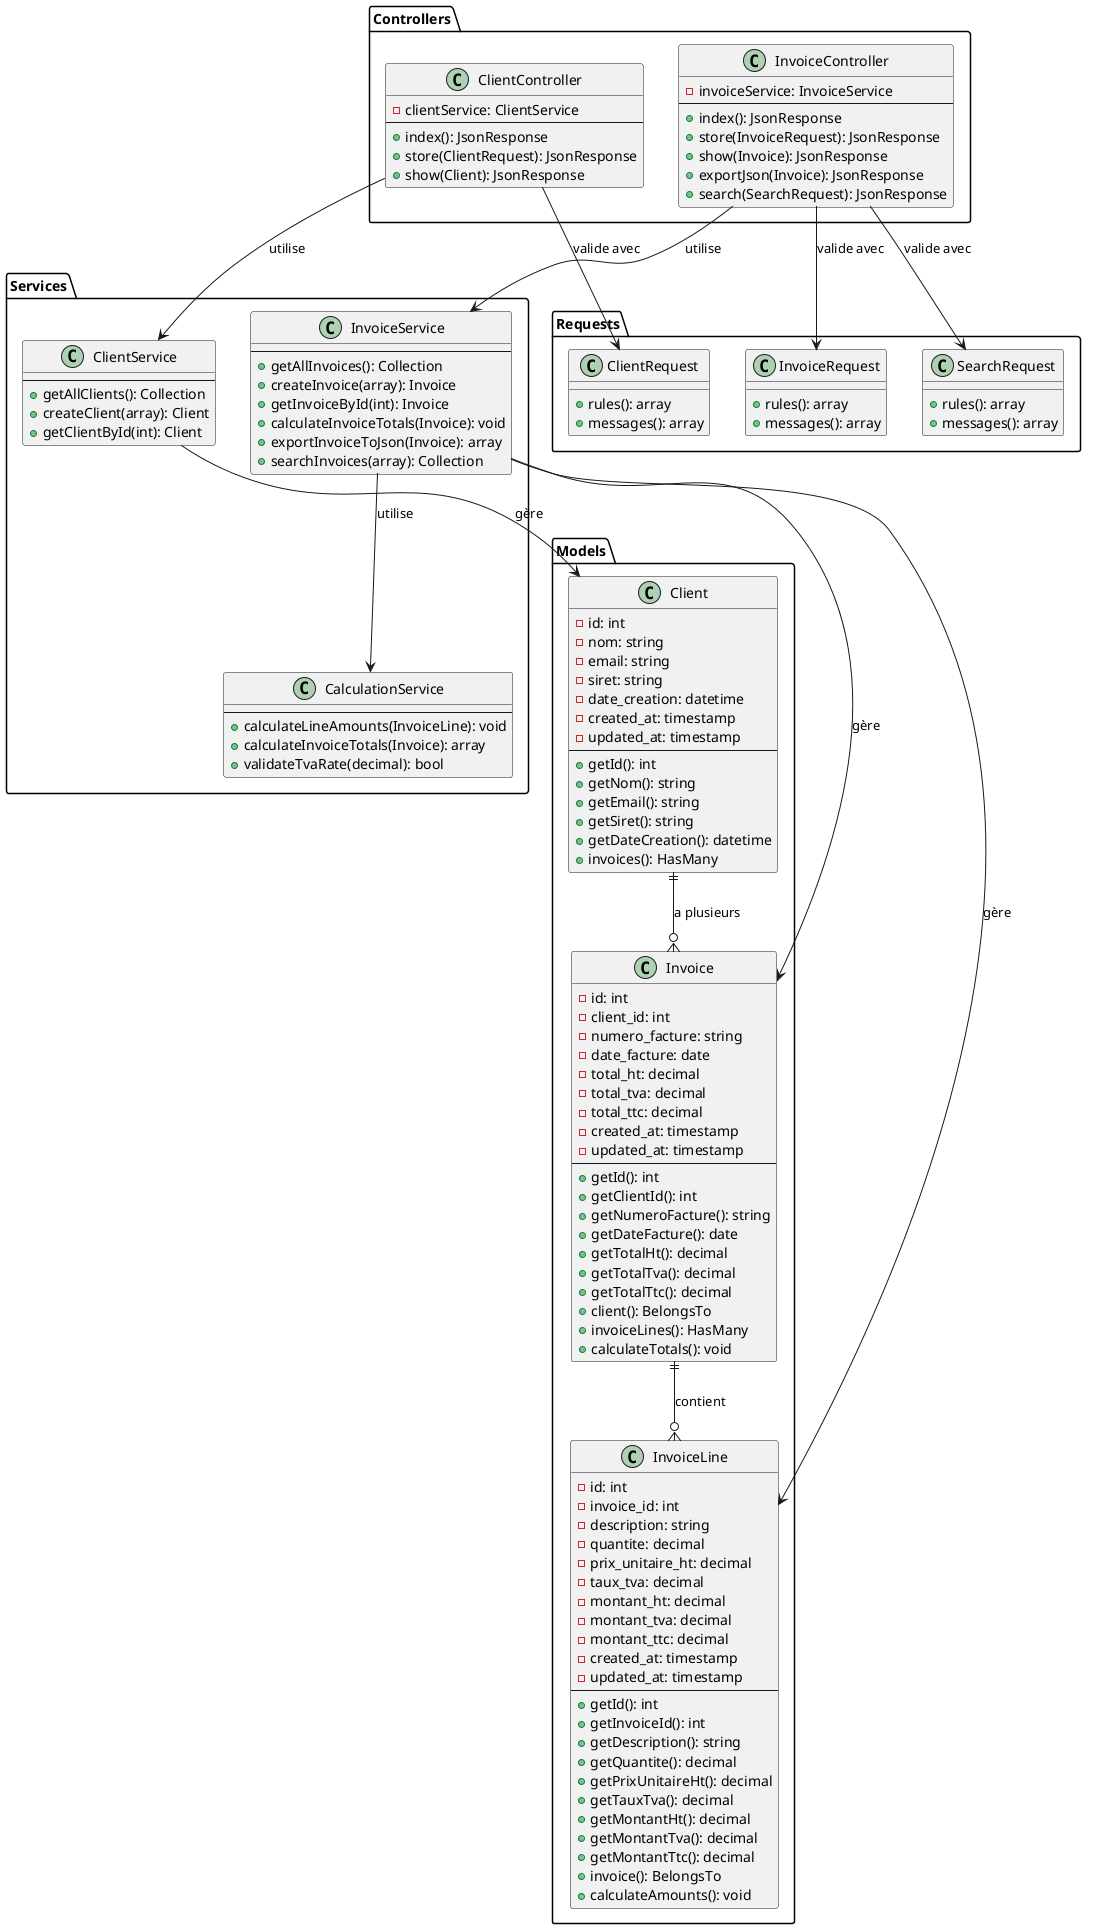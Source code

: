 @startuml Diagramme de Classes - Module Facturation

!define ENTITY class
!define SERVICE class
!define CONTROLLER class

package "Models" {
    ENTITY Client {
        -id: int
        -nom: string
        -email: string
        -siret: string
        -date_creation: datetime
        -created_at: timestamp
        -updated_at: timestamp
        --
        +getId(): int
        +getNom(): string
        +getEmail(): string
        +getSiret(): string
        +getDateCreation(): datetime
        +invoices(): HasMany
    }

    ENTITY Invoice {
        -id: int
        -client_id: int
        -numero_facture: string
        -date_facture: date
        -total_ht: decimal
        -total_tva: decimal
        -total_ttc: decimal
        -created_at: timestamp
        -updated_at: timestamp
        --
        +getId(): int
        +getClientId(): int
        +getNumeroFacture(): string
        +getDateFacture(): date
        +getTotalHt(): decimal
        +getTotalTva(): decimal
        +getTotalTtc(): decimal
        +client(): BelongsTo
        +invoiceLines(): HasMany
        +calculateTotals(): void
    }

    ENTITY InvoiceLine {
        -id: int
        -invoice_id: int
        -description: string
        -quantite: decimal
        -prix_unitaire_ht: decimal
        -taux_tva: decimal
        -montant_ht: decimal
        -montant_tva: decimal
        -montant_ttc: decimal
        -created_at: timestamp
        -updated_at: timestamp
        --
        +getId(): int
        +getInvoiceId(): int
        +getDescription(): string
        +getQuantite(): decimal
        +getPrixUnitaireHt(): decimal
        +getTauxTva(): decimal
        +getMontantHt(): decimal
        +getMontantTva(): decimal
        +getMontantTtc(): decimal
        +invoice(): BelongsTo
        +calculateAmounts(): void
    }
}

package "Controllers" {
    CONTROLLER ClientController {
        -clientService: ClientService
        --
        +index(): JsonResponse
        +store(ClientRequest): JsonResponse
        +show(Client): JsonResponse
    }

    CONTROLLER InvoiceController {
        -invoiceService: InvoiceService
        --
        +index(): JsonResponse
        +store(InvoiceRequest): JsonResponse
        +show(Invoice): JsonResponse
        +exportJson(Invoice): JsonResponse
        +search(SearchRequest): JsonResponse
    }
}

package "Services" {
    SERVICE ClientService {
        --
        +getAllClients(): Collection
        +createClient(array): Client
        +getClientById(int): Client
    }

    SERVICE InvoiceService {
        --
        +getAllInvoices(): Collection
        +createInvoice(array): Invoice
        +getInvoiceById(int): Invoice
        +calculateInvoiceTotals(Invoice): void
        +exportInvoiceToJson(Invoice): array
        +searchInvoices(array): Collection
    }

    SERVICE CalculationService {
        --
        +calculateLineAmounts(InvoiceLine): void
        +calculateInvoiceTotals(Invoice): array
        +validateTvaRate(decimal): bool
    }
}

package "Requests" {
    class ClientRequest {
        +rules(): array
        +messages(): array
    }

    class InvoiceRequest {
        +rules(): array
        +messages(): array
    }

    class SearchRequest {
        +rules(): array
        +messages(): array
    }
}

' Relations
Client ||--o{ Invoice : "a plusieurs"
Invoice ||--o{ InvoiceLine : "contient"

ClientController --> ClientService : "utilise"
InvoiceController --> InvoiceService : "utilise"
InvoiceService --> CalculationService : "utilise"

ClientService --> Client : "gère"
InvoiceService --> Invoice : "gère"
InvoiceService --> InvoiceLine : "gère"

ClientController --> ClientRequest : "valide avec"
InvoiceController --> InvoiceRequest : "valide avec"
InvoiceController --> SearchRequest : "valide avec"

@enduml